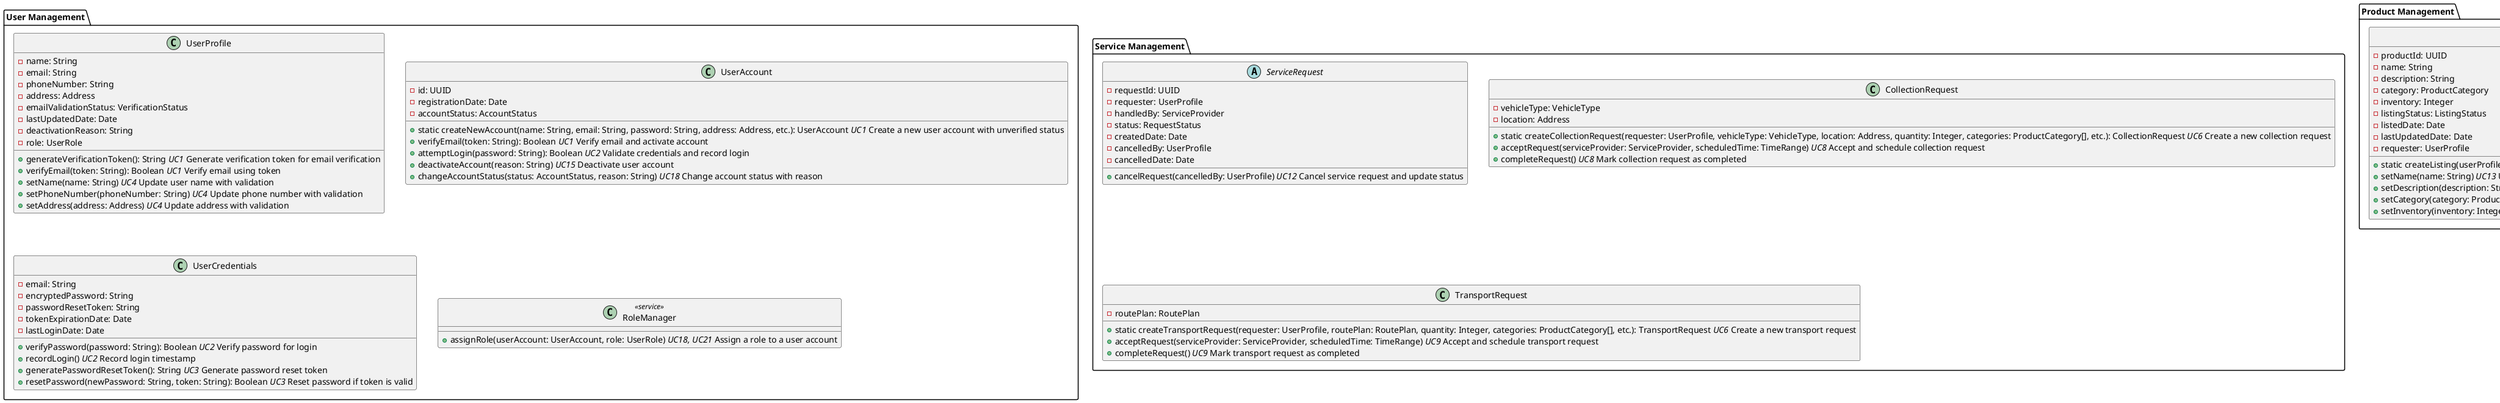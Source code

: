 @startuml
package "User Management" {
  class UserProfile {
    - name: String
    - email: String
    - phoneNumber: String
    - address: Address
    - emailValidationStatus: VerificationStatus
    - lastUpdatedDate: Date
    - deactivationReason: String
    - role: UserRole
    + generateVerificationToken(): String //UC1 //Generate verification token for email verification
    + verifyEmail(token: String): Boolean //UC1 //Verify email using token
    + setName(name: String) //UC4 //Update user name with validation
    + setPhoneNumber(phoneNumber: String) //UC4 //Update phone number with validation
    + setAddress(address: Address) //UC4 //Update address with validation
  }

  class UserAccount {
    - id: UUID
    - registrationDate: Date
    - accountStatus: AccountStatus
    + static createNewAccount(name: String, email: String, password: String, address: Address, etc.): UserAccount //UC1 //Create a new user account with unverified status
    + verifyEmail(token: String): Boolean //UC1 //Verify email and activate account
    + attemptLogin(password: String): Boolean //UC2 //Validate credentials and record login
    + deactivateAccount(reason: String) //UC15 //Deactivate user account
    + changeAccountStatus(status: AccountStatus, reason: String) //UC18 //Change account status with reason
  }

  class UserCredentials {
    - email: String
    - encryptedPassword: String
    - passwordResetToken: String
    - tokenExpirationDate: Date
    - lastLoginDate: Date
    + verifyPassword(password: String): Boolean //UC2 //Verify password for login
    + recordLogin() //UC2 //Record login timestamp
    + generatePasswordResetToken(): String //UC3 //Generate password reset token
    + resetPassword(newPassword: String, token: String): Boolean //UC3 //Reset password if token is valid
  }

  class RoleManager <<service>> {
    + assignRole(userAccount: UserAccount, role: UserRole) //UC18, UC21 //Assign a role to a user account
  }
}

package "Service Management" {
  abstract class ServiceRequest {
    - requestId: UUID
    - requester: UserProfile
    - handledBy: ServiceProvider
    - status: RequestStatus
    - createdDate: Date
    - cancelledBy: UserProfile
    - cancelledDate: Date
    + cancelRequest(cancelledBy: UserProfile) //UC12 //Cancel service request and update status
  }

  class CollectionRequest {
    - vehicleType: VehicleType
    - location: Address
    + static createCollectionRequest(requester: UserProfile, vehicleType: VehicleType, location: Address, quantity: Integer, categories: ProductCategory[], etc.): CollectionRequest //UC6 //Create a new collection request
    + acceptRequest(serviceProvider: ServiceProvider, scheduledTime: TimeRange) //UC8 //Accept and schedule collection request
    + completeRequest() //UC8 //Mark collection request as completed
  }

  class TransportRequest {
    - routePlan: RoutePlan
    + static createTransportRequest(requester: UserProfile, routePlan: RoutePlan, quantity: Integer, categories: ProductCategory[], etc.): TransportRequest //UC6 //Create a new transport request
    + acceptRequest(serviceProvider: ServiceProvider, scheduledTime: TimeRange) //UC9 //Accept and schedule transport request
    + completeRequest() //UC9 //Mark transport request as completed
  }
}

package "Product Management" {
  class Product {
    - productId: UUID
    - name: String
    - description: String
    - category: ProductCategory
    - inventory: Integer
    - listingStatus: ListingStatus
    - listedDate: Date
    - lastUpdatedDate: Date
    - requester: UserProfile
    + static createListing(userProfile: UserProfile, name: String, description: String, category: ProductCategory, inventory: Integer, etc.): Product //UC5 //Create and publish a new product listing
    + setName(name: String) //UC13 //Update product name with validation
    + setDescription(description: String) //UC13 //Update product description with validation
    + setCategory(category: ProductCategory) //UC13 //Update product category with validation
    + setInventory(inventory: Integer) //UC13 //Update product inventory with validation
  }
}

package "Location Management" {
  class CollectionPoint {
    - pointId: UUID
    - name: String
    - type: PointType
    - address: Address
    - operatingHours: OpeningHours[]
    + static createCollectionPoint(name: String, type: PointType, address: Address, operatingHours: OpeningHours[]): CollectionPoint //UC20 //Create a new collection point
    + setName(name: String) //UC20 //Update collection point name with validation
    + setType(type: PointType) //UC20 //Update collection point type with validation
    + setAddress(address: Address) //UC20 //Update collection point address with validation
    + setOperatingHours(operatingHours: OpeningHours[]) //UC20 //Update operating hours with validation
  }
}

package "Notification Services" {
  class NotificationService {
    + sendEmailVerification(userProfile: UserProfile, token: String) //UC1 //Send email verification link
    + sendRegistrationConfirmation(userProfile: UserProfile) //UC1 //Send registration confirmation
    + sendPasswordResetEmail(userProfile: UserProfile, token: String) //UC3 //Send password reset email
    + sendPasswordResetConfirmation(userProfile: UserProfile) //UC3 //Send password reset confirmation
    + sendAccountDeactivationConfirmation(userProfile: UserProfile) //UC15 //Send account deactivation confirmation
  }
}
@enduml